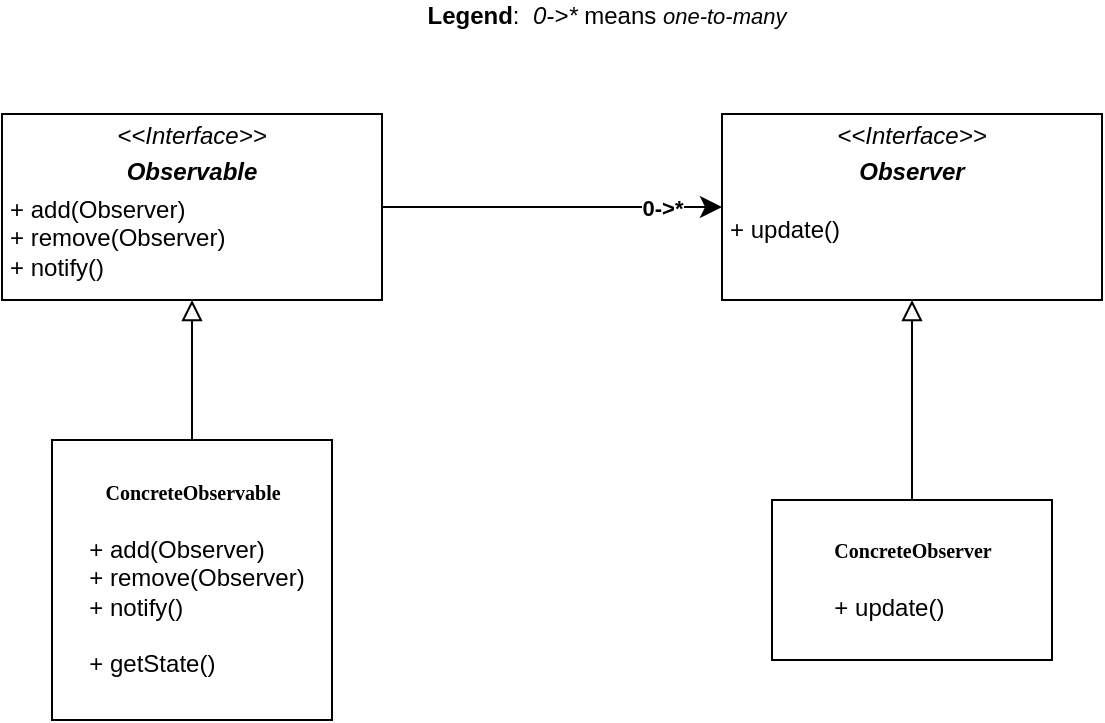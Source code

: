 <mxfile version="13.6.2" type="device"><diagram name="Page-1" id="c4acf3e9-155e-7222-9cf6-157b1a14988f"><mxGraphModel dx="769" dy="484" grid="1" gridSize="10" guides="1" tooltips="1" connect="1" arrows="1" fold="1" page="1" pageScale="1" pageWidth="850" pageHeight="1100" background="none" math="0" shadow="0"><root><mxCell id="0"/><mxCell id="1" parent="0"/><mxCell id="5d2195bd80daf111-15" value="&lt;p style=&quot;margin: 0px ; margin-top: 4px ; text-align: center&quot;&gt;&lt;i&gt;&amp;lt;&amp;lt;Interface&amp;gt;&amp;gt;&lt;/i&gt;&lt;/p&gt;&lt;p style=&quot;margin: 0px ; margin-top: 4px ; text-align: center&quot;&gt;&lt;i&gt;&lt;b&gt;Observer&lt;/b&gt;&lt;/i&gt;&lt;/p&gt;&lt;p style=&quot;margin: 0px 0px 0px 4px&quot;&gt;&lt;br&gt;&lt;/p&gt;&lt;p style=&quot;margin: 0px 0px 0px 4px&quot;&gt;+ update()&lt;/p&gt;" style="verticalAlign=top;align=left;overflow=fill;fontSize=12;fontFamily=Helvetica;html=1;rounded=0;shadow=0;comic=0;labelBackgroundColor=none;strokeWidth=1" parent="1" vertex="1"><mxGeometry x="420" y="87" width="190" height="93" as="geometry"/></mxCell><mxCell id="w-ZyoW__XgaW2lL5cO4P-5" value="" style="edgeStyle=orthogonalEdgeStyle;rounded=0;orthogonalLoop=1;jettySize=auto;html=1;endArrow=block;endFill=0;endSize=8;entryX=0.5;entryY=1;entryDx=0;entryDy=0;" parent="1" source="5d2195bd80daf111-17" target="5d2195bd80daf111-18" edge="1"><mxGeometry relative="1" as="geometry"/></mxCell><mxCell id="5d2195bd80daf111-17" value="&lt;b&gt;ConcreteObservable&lt;br&gt;&lt;/b&gt;&lt;span style=&quot;font-family: &amp;#34;helvetica&amp;#34; ; font-size: 12px&quot;&gt;&lt;br&gt;&lt;div style=&quot;text-align: left&quot;&gt;&lt;p style=&quot;font-family: &amp;#34;helvetica&amp;#34; ; margin: 0px 0px 0px 4px&quot;&gt;+ add(Observer)&lt;br&gt;&lt;/p&gt;&lt;p style=&quot;font-family: &amp;#34;helvetica&amp;#34; ; margin: 0px 0px 0px 4px&quot;&gt;+ remove(Observer)&lt;/p&gt;&lt;p style=&quot;font-family: &amp;#34;helvetica&amp;#34; ; margin: 0px 0px 0px 4px&quot;&gt;+ notify()&lt;/p&gt;&lt;p style=&quot;font-family: &amp;#34;helvetica&amp;#34; ; margin: 0px 0px 0px 4px&quot;&gt;&lt;br&gt;&lt;/p&gt;&lt;p style=&quot;font-family: &amp;#34;helvetica&amp;#34; ; margin: 0px 0px 0px 4px&quot;&gt;+ getState()&lt;/p&gt;&lt;/div&gt;&lt;/span&gt;" style="html=1;rounded=0;shadow=0;comic=0;labelBackgroundColor=none;strokeWidth=1;fontFamily=Verdana;fontSize=10;align=center;" parent="1" vertex="1"><mxGeometry x="85" y="250" width="140" height="140" as="geometry"/></mxCell><mxCell id="w-ZyoW__XgaW2lL5cO4P-3" value="&lt;b&gt;0-&amp;gt;*&lt;/b&gt;" style="edgeStyle=orthogonalEdgeStyle;rounded=0;orthogonalLoop=1;jettySize=auto;html=1;endSize=8;" parent="1" source="5d2195bd80daf111-18" target="5d2195bd80daf111-15" edge="1"><mxGeometry x="0.647" relative="1" as="geometry"><mxPoint as="offset"/></mxGeometry></mxCell><mxCell id="5d2195bd80daf111-18" value="&lt;p style=&quot;margin: 4px 0px 0px ; text-align: center&quot;&gt;&lt;i&gt;&amp;lt;&amp;lt;Interface&amp;gt;&amp;gt;&lt;/i&gt;&lt;/p&gt;&lt;p style=&quot;margin: 0px ; margin-top: 4px ; text-align: center&quot;&gt;&lt;span style=&quot;text-align: left&quot;&gt;&lt;b&gt;&lt;i&gt;Observable&lt;/i&gt;&lt;/b&gt;&lt;/span&gt;&lt;/p&gt;&lt;p style=&quot;margin: 0px ; margin-top: 4px ; text-align: center&quot;&gt;&lt;/p&gt;&lt;p style=&quot;margin: 0px 0px 0px 4px&quot;&gt;+ add(Observer)&lt;br&gt;&lt;/p&gt;&lt;p style=&quot;margin: 0px ; margin-left: 4px&quot;&gt;+ remove(Observer)&lt;/p&gt;&lt;p style=&quot;margin: 0px ; margin-left: 4px&quot;&gt;+ notify()&lt;/p&gt;" style="verticalAlign=top;align=left;overflow=fill;fontSize=12;fontFamily=Helvetica;html=1;rounded=0;shadow=0;comic=0;labelBackgroundColor=none;strokeWidth=1" parent="1" vertex="1"><mxGeometry x="60" y="87" width="190" height="93" as="geometry"/></mxCell><mxCell id="w-ZyoW__XgaW2lL5cO4P-6" value="" style="edgeStyle=orthogonalEdgeStyle;rounded=0;orthogonalLoop=1;jettySize=auto;html=1;endArrow=block;endFill=0;endSize=8;exitX=0.5;exitY=0;exitDx=0;exitDy=0;" parent="1" source="w-ZyoW__XgaW2lL5cO4P-1" target="5d2195bd80daf111-15" edge="1"><mxGeometry relative="1" as="geometry"><Array as="points"><mxPoint x="515" y="220"/><mxPoint x="515" y="220"/></Array></mxGeometry></mxCell><mxCell id="w-ZyoW__XgaW2lL5cO4P-1" value="&lt;b&gt;ConcreteObserver&lt;br&gt;&lt;/b&gt;&lt;span style=&quot;font-family: &amp;#34;helvetica&amp;#34; ; font-size: 12px&quot;&gt;&lt;br&gt;&lt;div style=&quot;text-align: left&quot;&gt;&lt;span&gt;+&amp;nbsp;&lt;/span&gt;&lt;span style=&quot;font-family: &amp;#34;helvetica&amp;#34;&quot;&gt;update&lt;/span&gt;&lt;span style=&quot;text-align: left&quot;&gt;()&lt;/span&gt;&lt;/div&gt;&lt;/span&gt;" style="html=1;rounded=0;shadow=0;comic=0;labelBackgroundColor=none;strokeWidth=1;fontFamily=Verdana;fontSize=10;align=center;" parent="1" vertex="1"><mxGeometry x="445" y="280" width="140" height="80" as="geometry"/></mxCell><mxCell id="FdYAq6zSAQ-hKQZY5bbK-1" value="&lt;b&gt;Legend&lt;/b&gt;:&amp;nbsp; &lt;i&gt;0-&amp;gt;*&lt;/i&gt; means&amp;nbsp;&lt;span style=&quot;font-size: 11px ; background-color: rgb(255 , 255 , 255)&quot;&gt;&lt;i&gt;one-to-many&lt;/i&gt;&lt;/span&gt;&lt;br&gt;&amp;nbsp;" style="text;html=1;strokeColor=none;fillColor=none;align=center;verticalAlign=middle;whiteSpace=wrap;rounded=0;" vertex="1" parent="1"><mxGeometry x="265" y="30" width="195" height="30" as="geometry"/></mxCell></root></mxGraphModel></diagram></mxfile>